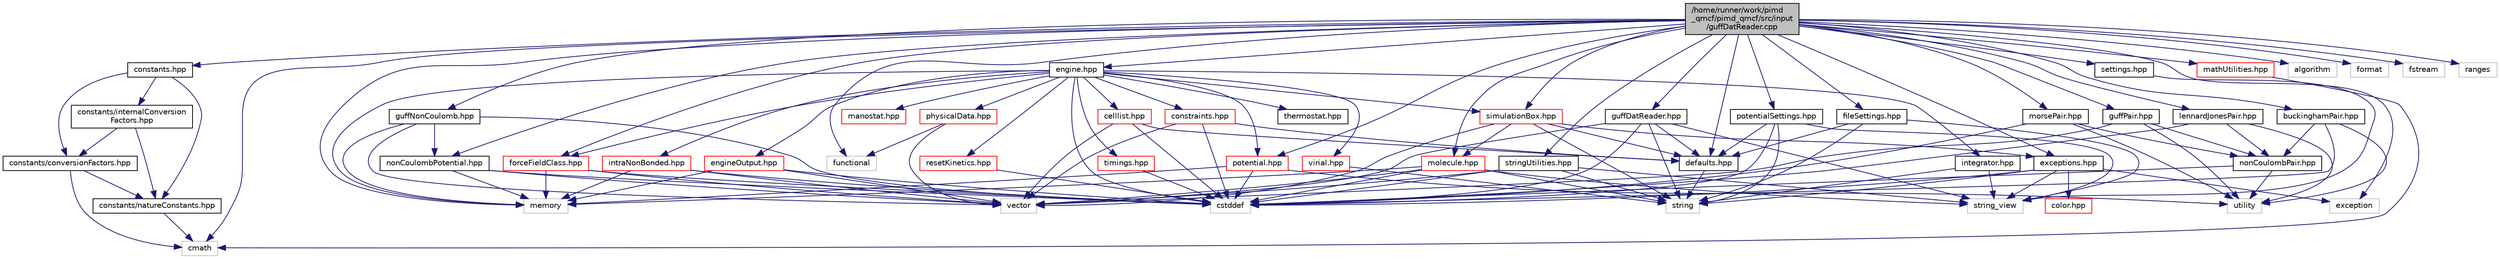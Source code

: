 digraph "/home/runner/work/pimd_qmcf/pimd_qmcf/src/input/guffDatReader.cpp"
{
 // LATEX_PDF_SIZE
  edge [fontname="Helvetica",fontsize="10",labelfontname="Helvetica",labelfontsize="10"];
  node [fontname="Helvetica",fontsize="10",shape=record];
  Node1 [label="/home/runner/work/pimd\l_qmcf/pimd_qmcf/src/input\l/guffDatReader.cpp",height=0.2,width=0.4,color="black", fillcolor="grey75", style="filled", fontcolor="black",tooltip=" "];
  Node1 -> Node2 [color="midnightblue",fontsize="10",style="solid",fontname="Helvetica"];
  Node2 [label="guffDatReader.hpp",height=0.2,width=0.4,color="black", fillcolor="white", style="filled",URL="$guffDatReader_8hpp.html",tooltip=" "];
  Node2 -> Node3 [color="midnightblue",fontsize="10",style="solid",fontname="Helvetica"];
  Node3 [label="defaults.hpp",height=0.2,width=0.4,color="black", fillcolor="white", style="filled",URL="$defaults_8hpp.html",tooltip=" "];
  Node3 -> Node4 [color="midnightblue",fontsize="10",style="solid",fontname="Helvetica"];
  Node4 [label="string",height=0.2,width=0.4,color="grey75", fillcolor="white", style="filled",tooltip=" "];
  Node2 -> Node5 [color="midnightblue",fontsize="10",style="solid",fontname="Helvetica"];
  Node5 [label="cstddef",height=0.2,width=0.4,color="grey75", fillcolor="white", style="filled",tooltip=" "];
  Node2 -> Node4 [color="midnightblue",fontsize="10",style="solid",fontname="Helvetica"];
  Node2 -> Node6 [color="midnightblue",fontsize="10",style="solid",fontname="Helvetica"];
  Node6 [label="string_view",height=0.2,width=0.4,color="grey75", fillcolor="white", style="filled",tooltip=" "];
  Node2 -> Node7 [color="midnightblue",fontsize="10",style="solid",fontname="Helvetica"];
  Node7 [label="vector",height=0.2,width=0.4,color="grey75", fillcolor="white", style="filled",tooltip=" "];
  Node1 -> Node8 [color="midnightblue",fontsize="10",style="solid",fontname="Helvetica"];
  Node8 [label="buckinghamPair.hpp",height=0.2,width=0.4,color="black", fillcolor="white", style="filled",URL="$buckinghamPair_8hpp.html",tooltip=" "];
  Node8 -> Node9 [color="midnightblue",fontsize="10",style="solid",fontname="Helvetica"];
  Node9 [label="nonCoulombPair.hpp",height=0.2,width=0.4,color="black", fillcolor="white", style="filled",URL="$nonCoulombPair_8hpp.html",tooltip=" "];
  Node9 -> Node5 [color="midnightblue",fontsize="10",style="solid",fontname="Helvetica"];
  Node9 -> Node10 [color="midnightblue",fontsize="10",style="solid",fontname="Helvetica"];
  Node10 [label="utility",height=0.2,width=0.4,color="grey75", fillcolor="white", style="filled",tooltip=" "];
  Node8 -> Node5 [color="midnightblue",fontsize="10",style="solid",fontname="Helvetica"];
  Node8 -> Node10 [color="midnightblue",fontsize="10",style="solid",fontname="Helvetica"];
  Node1 -> Node11 [color="midnightblue",fontsize="10",style="solid",fontname="Helvetica"];
  Node11 [label="constants.hpp",height=0.2,width=0.4,color="black", fillcolor="white", style="filled",URL="$constants_8hpp.html",tooltip=" "];
  Node11 -> Node12 [color="midnightblue",fontsize="10",style="solid",fontname="Helvetica"];
  Node12 [label="constants/natureConstants.hpp",height=0.2,width=0.4,color="black", fillcolor="white", style="filled",URL="$natureConstants_8hpp.html",tooltip=" "];
  Node12 -> Node13 [color="midnightblue",fontsize="10",style="solid",fontname="Helvetica"];
  Node13 [label="cmath",height=0.2,width=0.4,color="grey75", fillcolor="white", style="filled",tooltip=" "];
  Node11 -> Node14 [color="midnightblue",fontsize="10",style="solid",fontname="Helvetica"];
  Node14 [label="constants/conversionFactors.hpp",height=0.2,width=0.4,color="black", fillcolor="white", style="filled",URL="$conversionFactors_8hpp.html",tooltip=" "];
  Node14 -> Node12 [color="midnightblue",fontsize="10",style="solid",fontname="Helvetica"];
  Node14 -> Node13 [color="midnightblue",fontsize="10",style="solid",fontname="Helvetica"];
  Node11 -> Node15 [color="midnightblue",fontsize="10",style="solid",fontname="Helvetica"];
  Node15 [label="constants/internalConversion\lFactors.hpp",height=0.2,width=0.4,color="black", fillcolor="white", style="filled",URL="$internalConversionFactors_8hpp.html",tooltip=" "];
  Node15 -> Node14 [color="midnightblue",fontsize="10",style="solid",fontname="Helvetica"];
  Node15 -> Node12 [color="midnightblue",fontsize="10",style="solid",fontname="Helvetica"];
  Node1 -> Node3 [color="midnightblue",fontsize="10",style="solid",fontname="Helvetica"];
  Node1 -> Node16 [color="midnightblue",fontsize="10",style="solid",fontname="Helvetica"];
  Node16 [label="engine.hpp",height=0.2,width=0.4,color="black", fillcolor="white", style="filled",URL="$engine_8hpp.html",tooltip=" "];
  Node16 -> Node17 [color="midnightblue",fontsize="10",style="solid",fontname="Helvetica"];
  Node17 [label="celllist.hpp",height=0.2,width=0.4,color="red", fillcolor="white", style="filled",URL="$celllist_8hpp.html",tooltip=" "];
  Node17 -> Node3 [color="midnightblue",fontsize="10",style="solid",fontname="Helvetica"];
  Node17 -> Node5 [color="midnightblue",fontsize="10",style="solid",fontname="Helvetica"];
  Node17 -> Node7 [color="midnightblue",fontsize="10",style="solid",fontname="Helvetica"];
  Node16 -> Node23 [color="midnightblue",fontsize="10",style="solid",fontname="Helvetica"];
  Node23 [label="constraints.hpp",height=0.2,width=0.4,color="red", fillcolor="white", style="filled",URL="$constraints_8hpp.html",tooltip=" "];
  Node23 -> Node3 [color="midnightblue",fontsize="10",style="solid",fontname="Helvetica"];
  Node23 -> Node5 [color="midnightblue",fontsize="10",style="solid",fontname="Helvetica"];
  Node23 -> Node7 [color="midnightblue",fontsize="10",style="solid",fontname="Helvetica"];
  Node16 -> Node27 [color="midnightblue",fontsize="10",style="solid",fontname="Helvetica"];
  Node27 [label="engineOutput.hpp",height=0.2,width=0.4,color="red", fillcolor="white", style="filled",URL="$engineOutput_8hpp.html",tooltip=" "];
  Node27 -> Node5 [color="midnightblue",fontsize="10",style="solid",fontname="Helvetica"];
  Node27 -> Node41 [color="midnightblue",fontsize="10",style="solid",fontname="Helvetica"];
  Node41 [label="memory",height=0.2,width=0.4,color="grey75", fillcolor="white", style="filled",tooltip=" "];
  Node27 -> Node7 [color="midnightblue",fontsize="10",style="solid",fontname="Helvetica"];
  Node16 -> Node42 [color="midnightblue",fontsize="10",style="solid",fontname="Helvetica"];
  Node42 [label="forceFieldClass.hpp",height=0.2,width=0.4,color="red", fillcolor="white", style="filled",URL="$forceFieldClass_8hpp.html",tooltip=" "];
  Node42 -> Node5 [color="midnightblue",fontsize="10",style="solid",fontname="Helvetica"];
  Node42 -> Node41 [color="midnightblue",fontsize="10",style="solid",fontname="Helvetica"];
  Node42 -> Node7 [color="midnightblue",fontsize="10",style="solid",fontname="Helvetica"];
  Node16 -> Node51 [color="midnightblue",fontsize="10",style="solid",fontname="Helvetica"];
  Node51 [label="integrator.hpp",height=0.2,width=0.4,color="black", fillcolor="white", style="filled",URL="$integrator_8hpp.html",tooltip=" "];
  Node51 -> Node4 [color="midnightblue",fontsize="10",style="solid",fontname="Helvetica"];
  Node51 -> Node6 [color="midnightblue",fontsize="10",style="solid",fontname="Helvetica"];
  Node16 -> Node52 [color="midnightblue",fontsize="10",style="solid",fontname="Helvetica"];
  Node52 [label="intraNonBonded.hpp",height=0.2,width=0.4,color="red", fillcolor="white", style="filled",URL="$intraNonBonded_8hpp.html",tooltip=" "];
  Node52 -> Node5 [color="midnightblue",fontsize="10",style="solid",fontname="Helvetica"];
  Node52 -> Node41 [color="midnightblue",fontsize="10",style="solid",fontname="Helvetica"];
  Node52 -> Node7 [color="midnightblue",fontsize="10",style="solid",fontname="Helvetica"];
  Node16 -> Node55 [color="midnightblue",fontsize="10",style="solid",fontname="Helvetica"];
  Node55 [label="manostat.hpp",height=0.2,width=0.4,color="red", fillcolor="white", style="filled",URL="$manostat_8hpp.html",tooltip=" "];
  Node16 -> Node59 [color="midnightblue",fontsize="10",style="solid",fontname="Helvetica"];
  Node59 [label="physicalData.hpp",height=0.2,width=0.4,color="red", fillcolor="white", style="filled",URL="$physicalData_8hpp.html",tooltip=" "];
  Node59 -> Node60 [color="midnightblue",fontsize="10",style="solid",fontname="Helvetica"];
  Node60 [label="functional",height=0.2,width=0.4,color="grey75", fillcolor="white", style="filled",tooltip=" "];
  Node59 -> Node7 [color="midnightblue",fontsize="10",style="solid",fontname="Helvetica"];
  Node16 -> Node61 [color="midnightblue",fontsize="10",style="solid",fontname="Helvetica"];
  Node61 [label="potential.hpp",height=0.2,width=0.4,color="red", fillcolor="white", style="filled",URL="$potential_8hpp.html",tooltip=" "];
  Node61 -> Node5 [color="midnightblue",fontsize="10",style="solid",fontname="Helvetica"];
  Node61 -> Node41 [color="midnightblue",fontsize="10",style="solid",fontname="Helvetica"];
  Node61 -> Node10 [color="midnightblue",fontsize="10",style="solid",fontname="Helvetica"];
  Node16 -> Node62 [color="midnightblue",fontsize="10",style="solid",fontname="Helvetica"];
  Node62 [label="resetKinetics.hpp",height=0.2,width=0.4,color="red", fillcolor="white", style="filled",URL="$resetKinetics_8hpp.html",tooltip=" "];
  Node62 -> Node5 [color="midnightblue",fontsize="10",style="solid",fontname="Helvetica"];
  Node16 -> Node63 [color="midnightblue",fontsize="10",style="solid",fontname="Helvetica"];
  Node63 [label="simulationBox.hpp",height=0.2,width=0.4,color="red", fillcolor="white", style="filled",URL="$simulationBox_8hpp.html",tooltip=" "];
  Node63 -> Node3 [color="midnightblue",fontsize="10",style="solid",fontname="Helvetica"];
  Node63 -> Node66 [color="midnightblue",fontsize="10",style="solid",fontname="Helvetica"];
  Node66 [label="exceptions.hpp",height=0.2,width=0.4,color="black", fillcolor="white", style="filled",URL="$exceptions_8hpp.html",tooltip=" "];
  Node66 -> Node67 [color="midnightblue",fontsize="10",style="solid",fontname="Helvetica"];
  Node67 [label="color.hpp",height=0.2,width=0.4,color="red", fillcolor="white", style="filled",URL="$color_8hpp.html",tooltip=" "];
  Node66 -> Node5 [color="midnightblue",fontsize="10",style="solid",fontname="Helvetica"];
  Node66 -> Node68 [color="midnightblue",fontsize="10",style="solid",fontname="Helvetica"];
  Node68 [label="exception",height=0.2,width=0.4,color="grey75", fillcolor="white", style="filled",tooltip=" "];
  Node66 -> Node4 [color="midnightblue",fontsize="10",style="solid",fontname="Helvetica"];
  Node66 -> Node6 [color="midnightblue",fontsize="10",style="solid",fontname="Helvetica"];
  Node63 -> Node69 [color="midnightblue",fontsize="10",style="solid",fontname="Helvetica"];
  Node69 [label="molecule.hpp",height=0.2,width=0.4,color="red", fillcolor="white", style="filled",URL="$molecule_8hpp.html",tooltip=" "];
  Node69 -> Node5 [color="midnightblue",fontsize="10",style="solid",fontname="Helvetica"];
  Node69 -> Node41 [color="midnightblue",fontsize="10",style="solid",fontname="Helvetica"];
  Node69 -> Node4 [color="midnightblue",fontsize="10",style="solid",fontname="Helvetica"];
  Node69 -> Node6 [color="midnightblue",fontsize="10",style="solid",fontname="Helvetica"];
  Node69 -> Node7 [color="midnightblue",fontsize="10",style="solid",fontname="Helvetica"];
  Node63 -> Node4 [color="midnightblue",fontsize="10",style="solid",fontname="Helvetica"];
  Node63 -> Node7 [color="midnightblue",fontsize="10",style="solid",fontname="Helvetica"];
  Node16 -> Node75 [color="midnightblue",fontsize="10",style="solid",fontname="Helvetica"];
  Node75 [label="thermostat.hpp",height=0.2,width=0.4,color="black", fillcolor="white", style="filled",URL="$thermostat_8hpp.html",tooltip=" "];
  Node16 -> Node76 [color="midnightblue",fontsize="10",style="solid",fontname="Helvetica"];
  Node76 [label="timings.hpp",height=0.2,width=0.4,color="red", fillcolor="white", style="filled",URL="$timings_8hpp.html",tooltip=" "];
  Node76 -> Node5 [color="midnightblue",fontsize="10",style="solid",fontname="Helvetica"];
  Node16 -> Node78 [color="midnightblue",fontsize="10",style="solid",fontname="Helvetica"];
  Node78 [label="virial.hpp",height=0.2,width=0.4,color="red", fillcolor="white", style="filled",URL="$virial_8hpp.html",tooltip=" "];
  Node78 -> Node4 [color="midnightblue",fontsize="10",style="solid",fontname="Helvetica"];
  Node16 -> Node5 [color="midnightblue",fontsize="10",style="solid",fontname="Helvetica"];
  Node16 -> Node41 [color="midnightblue",fontsize="10",style="solid",fontname="Helvetica"];
  Node1 -> Node66 [color="midnightblue",fontsize="10",style="solid",fontname="Helvetica"];
  Node1 -> Node79 [color="midnightblue",fontsize="10",style="solid",fontname="Helvetica"];
  Node79 [label="fileSettings.hpp",height=0.2,width=0.4,color="black", fillcolor="white", style="filled",URL="$fileSettings_8hpp.html",tooltip=" "];
  Node79 -> Node3 [color="midnightblue",fontsize="10",style="solid",fontname="Helvetica"];
  Node79 -> Node4 [color="midnightblue",fontsize="10",style="solid",fontname="Helvetica"];
  Node79 -> Node6 [color="midnightblue",fontsize="10",style="solid",fontname="Helvetica"];
  Node1 -> Node42 [color="midnightblue",fontsize="10",style="solid",fontname="Helvetica"];
  Node1 -> Node80 [color="midnightblue",fontsize="10",style="solid",fontname="Helvetica"];
  Node80 [label="guffNonCoulomb.hpp",height=0.2,width=0.4,color="black", fillcolor="white", style="filled",URL="$guffNonCoulomb_8hpp.html",tooltip=" "];
  Node80 -> Node81 [color="midnightblue",fontsize="10",style="solid",fontname="Helvetica"];
  Node81 [label="nonCoulombPotential.hpp",height=0.2,width=0.4,color="black", fillcolor="white", style="filled",URL="$nonCoulombPotential_8hpp.html",tooltip=" "];
  Node81 -> Node5 [color="midnightblue",fontsize="10",style="solid",fontname="Helvetica"];
  Node81 -> Node41 [color="midnightblue",fontsize="10",style="solid",fontname="Helvetica"];
  Node81 -> Node7 [color="midnightblue",fontsize="10",style="solid",fontname="Helvetica"];
  Node80 -> Node5 [color="midnightblue",fontsize="10",style="solid",fontname="Helvetica"];
  Node80 -> Node41 [color="midnightblue",fontsize="10",style="solid",fontname="Helvetica"];
  Node80 -> Node7 [color="midnightblue",fontsize="10",style="solid",fontname="Helvetica"];
  Node1 -> Node82 [color="midnightblue",fontsize="10",style="solid",fontname="Helvetica"];
  Node82 [label="guffPair.hpp",height=0.2,width=0.4,color="black", fillcolor="white", style="filled",URL="$guffPair_8hpp.html",tooltip=" "];
  Node82 -> Node9 [color="midnightblue",fontsize="10",style="solid",fontname="Helvetica"];
  Node82 -> Node10 [color="midnightblue",fontsize="10",style="solid",fontname="Helvetica"];
  Node82 -> Node7 [color="midnightblue",fontsize="10",style="solid",fontname="Helvetica"];
  Node1 -> Node83 [color="midnightblue",fontsize="10",style="solid",fontname="Helvetica"];
  Node83 [label="lennardJonesPair.hpp",height=0.2,width=0.4,color="black", fillcolor="white", style="filled",URL="$lennardJonesPair_8hpp.html",tooltip=" "];
  Node83 -> Node9 [color="midnightblue",fontsize="10",style="solid",fontname="Helvetica"];
  Node83 -> Node5 [color="midnightblue",fontsize="10",style="solid",fontname="Helvetica"];
  Node83 -> Node10 [color="midnightblue",fontsize="10",style="solid",fontname="Helvetica"];
  Node1 -> Node84 [color="midnightblue",fontsize="10",style="solid",fontname="Helvetica"];
  Node84 [label="mathUtilities.hpp",height=0.2,width=0.4,color="red", fillcolor="white", style="filled",URL="$mathUtilities_8hpp.html",tooltip=" "];
  Node84 -> Node13 [color="midnightblue",fontsize="10",style="solid",fontname="Helvetica"];
  Node1 -> Node69 [color="midnightblue",fontsize="10",style="solid",fontname="Helvetica"];
  Node1 -> Node87 [color="midnightblue",fontsize="10",style="solid",fontname="Helvetica"];
  Node87 [label="morsePair.hpp",height=0.2,width=0.4,color="black", fillcolor="white", style="filled",URL="$morsePair_8hpp.html",tooltip=" "];
  Node87 -> Node9 [color="midnightblue",fontsize="10",style="solid",fontname="Helvetica"];
  Node87 -> Node5 [color="midnightblue",fontsize="10",style="solid",fontname="Helvetica"];
  Node87 -> Node10 [color="midnightblue",fontsize="10",style="solid",fontname="Helvetica"];
  Node1 -> Node81 [color="midnightblue",fontsize="10",style="solid",fontname="Helvetica"];
  Node1 -> Node61 [color="midnightblue",fontsize="10",style="solid",fontname="Helvetica"];
  Node1 -> Node88 [color="midnightblue",fontsize="10",style="solid",fontname="Helvetica"];
  Node88 [label="potentialSettings.hpp",height=0.2,width=0.4,color="black", fillcolor="white", style="filled",URL="$potentialSettings_8hpp.html",tooltip=" "];
  Node88 -> Node3 [color="midnightblue",fontsize="10",style="solid",fontname="Helvetica"];
  Node88 -> Node5 [color="midnightblue",fontsize="10",style="solid",fontname="Helvetica"];
  Node88 -> Node4 [color="midnightblue",fontsize="10",style="solid",fontname="Helvetica"];
  Node88 -> Node6 [color="midnightblue",fontsize="10",style="solid",fontname="Helvetica"];
  Node1 -> Node89 [color="midnightblue",fontsize="10",style="solid",fontname="Helvetica"];
  Node89 [label="settings.hpp",height=0.2,width=0.4,color="black", fillcolor="white", style="filled",URL="$settings_8hpp.html",tooltip=" "];
  Node89 -> Node6 [color="midnightblue",fontsize="10",style="solid",fontname="Helvetica"];
  Node1 -> Node63 [color="midnightblue",fontsize="10",style="solid",fontname="Helvetica"];
  Node1 -> Node90 [color="midnightblue",fontsize="10",style="solid",fontname="Helvetica"];
  Node90 [label="stringUtilities.hpp",height=0.2,width=0.4,color="black", fillcolor="white", style="filled",URL="$stringUtilities_8hpp.html",tooltip=" "];
  Node90 -> Node5 [color="midnightblue",fontsize="10",style="solid",fontname="Helvetica"];
  Node90 -> Node4 [color="midnightblue",fontsize="10",style="solid",fontname="Helvetica"];
  Node90 -> Node6 [color="midnightblue",fontsize="10",style="solid",fontname="Helvetica"];
  Node90 -> Node7 [color="midnightblue",fontsize="10",style="solid",fontname="Helvetica"];
  Node1 -> Node91 [color="midnightblue",fontsize="10",style="solid",fontname="Helvetica"];
  Node91 [label="algorithm",height=0.2,width=0.4,color="grey75", fillcolor="white", style="filled",tooltip=" "];
  Node1 -> Node13 [color="midnightblue",fontsize="10",style="solid",fontname="Helvetica"];
  Node1 -> Node68 [color="midnightblue",fontsize="10",style="solid",fontname="Helvetica"];
  Node1 -> Node92 [color="midnightblue",fontsize="10",style="solid",fontname="Helvetica"];
  Node92 [label="format",height=0.2,width=0.4,color="grey75", fillcolor="white", style="filled",tooltip=" "];
  Node1 -> Node30 [color="midnightblue",fontsize="10",style="solid",fontname="Helvetica"];
  Node30 [label="fstream",height=0.2,width=0.4,color="grey75", fillcolor="white", style="filled",tooltip=" "];
  Node1 -> Node60 [color="midnightblue",fontsize="10",style="solid",fontname="Helvetica"];
  Node1 -> Node41 [color="midnightblue",fontsize="10",style="solid",fontname="Helvetica"];
  Node1 -> Node93 [color="midnightblue",fontsize="10",style="solid",fontname="Helvetica"];
  Node93 [label="ranges",height=0.2,width=0.4,color="grey75", fillcolor="white", style="filled",tooltip=" "];
}
